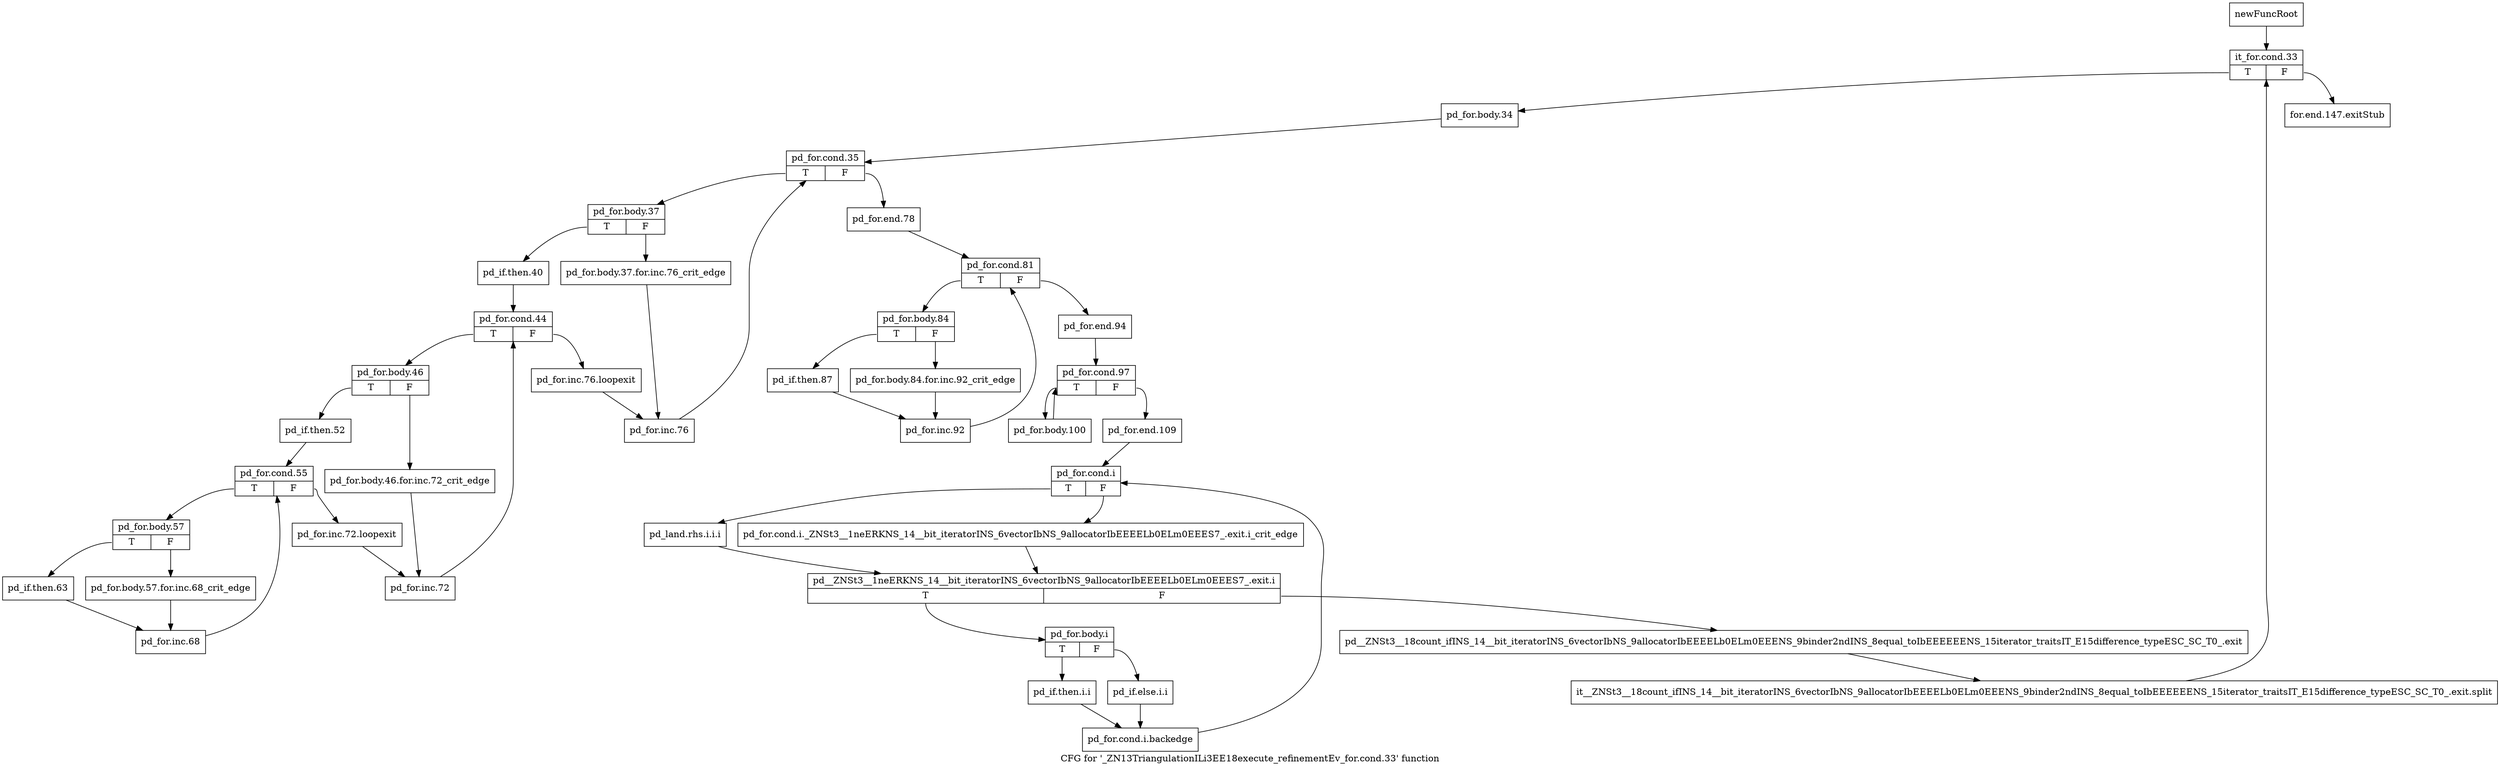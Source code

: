 digraph "CFG for '_ZN13TriangulationILi3EE18execute_refinementEv_for.cond.33' function" {
	label="CFG for '_ZN13TriangulationILi3EE18execute_refinementEv_for.cond.33' function";

	Node0x9858010 [shape=record,label="{newFuncRoot}"];
	Node0x9858010 -> Node0x98580b0;
	Node0x9858060 [shape=record,label="{for.end.147.exitStub}"];
	Node0x98580b0 [shape=record,label="{it_for.cond.33|{<s0>T|<s1>F}}"];
	Node0x98580b0:s0 -> Node0x9858100;
	Node0x98580b0:s1 -> Node0x9858060;
	Node0x9858100 [shape=record,label="{pd_for.body.34}"];
	Node0x9858100 -> Node0x9858150;
	Node0x9858150 [shape=record,label="{pd_for.cond.35|{<s0>T|<s1>F}}"];
	Node0x9858150:s0 -> Node0x9859280;
	Node0x9858150:s1 -> Node0x98581a0;
	Node0x98581a0 [shape=record,label="{pd_for.end.78}"];
	Node0x98581a0 -> Node0x98581f0;
	Node0x98581f0 [shape=record,label="{pd_for.cond.81|{<s0>T|<s1>F}}"];
	Node0x98581f0:s0 -> Node0x9859140;
	Node0x98581f0:s1 -> Node0x9858240;
	Node0x9858240 [shape=record,label="{pd_for.end.94}"];
	Node0x9858240 -> Node0x9858290;
	Node0x9858290 [shape=record,label="{pd_for.cond.97|{<s0>T|<s1>F}}"];
	Node0x9858290:s0 -> Node0x98590f0;
	Node0x9858290:s1 -> Node0x98582e0;
	Node0x98582e0 [shape=record,label="{pd_for.end.109}"];
	Node0x98582e0 -> Node0x9858330;
	Node0x9858330 [shape=record,label="{pd_for.cond.i|{<s0>T|<s1>F}}"];
	Node0x9858330:s0 -> Node0x98583d0;
	Node0x9858330:s1 -> Node0x9858380;
	Node0x9858380 [shape=record,label="{pd_for.cond.i._ZNSt3__1neERKNS_14__bit_iteratorINS_6vectorIbNS_9allocatorIbEEEELb0ELm0EEES7_.exit.i_crit_edge}"];
	Node0x9858380 -> Node0x9858420;
	Node0x98583d0 [shape=record,label="{pd_land.rhs.i.i.i}"];
	Node0x98583d0 -> Node0x9858420;
	Node0x9858420 [shape=record,label="{pd__ZNSt3__1neERKNS_14__bit_iteratorINS_6vectorIbNS_9allocatorIbEEEELb0ELm0EEES7_.exit.i|{<s0>T|<s1>F}}"];
	Node0x9858420:s0 -> Node0x98584c0;
	Node0x9858420:s1 -> Node0x9858470;
	Node0x9858470 [shape=record,label="{pd__ZNSt3__18count_ifINS_14__bit_iteratorINS_6vectorIbNS_9allocatorIbEEEELb0ELm0EEENS_9binder2ndINS_8equal_toIbEEEEEENS_15iterator_traitsIT_E15difference_typeESC_SC_T0_.exit}"];
	Node0x9858470 -> Node0xbbf5cb0;
	Node0xbbf5cb0 [shape=record,label="{it__ZNSt3__18count_ifINS_14__bit_iteratorINS_6vectorIbNS_9allocatorIbEEEELb0ELm0EEENS_9binder2ndINS_8equal_toIbEEEEEENS_15iterator_traitsIT_E15difference_typeESC_SC_T0_.exit.split}"];
	Node0xbbf5cb0 -> Node0x98580b0;
	Node0x98584c0 [shape=record,label="{pd_for.body.i|{<s0>T|<s1>F}}"];
	Node0x98584c0:s0 -> Node0x9858560;
	Node0x98584c0:s1 -> Node0x9858510;
	Node0x9858510 [shape=record,label="{pd_if.else.i.i}"];
	Node0x9858510 -> Node0x98590a0;
	Node0x9858560 [shape=record,label="{pd_if.then.i.i}"];
	Node0x9858560 -> Node0x98590a0;
	Node0x98590a0 [shape=record,label="{pd_for.cond.i.backedge}"];
	Node0x98590a0 -> Node0x9858330;
	Node0x98590f0 [shape=record,label="{pd_for.body.100}"];
	Node0x98590f0 -> Node0x9858290;
	Node0x9859140 [shape=record,label="{pd_for.body.84|{<s0>T|<s1>F}}"];
	Node0x9859140:s0 -> Node0x98591e0;
	Node0x9859140:s1 -> Node0x9859190;
	Node0x9859190 [shape=record,label="{pd_for.body.84.for.inc.92_crit_edge}"];
	Node0x9859190 -> Node0x9859230;
	Node0x98591e0 [shape=record,label="{pd_if.then.87}"];
	Node0x98591e0 -> Node0x9859230;
	Node0x9859230 [shape=record,label="{pd_for.inc.92}"];
	Node0x9859230 -> Node0x98581f0;
	Node0x9859280 [shape=record,label="{pd_for.body.37|{<s0>T|<s1>F}}"];
	Node0x9859280:s0 -> Node0x9859320;
	Node0x9859280:s1 -> Node0x98592d0;
	Node0x98592d0 [shape=record,label="{pd_for.body.37.for.inc.76_crit_edge}"];
	Node0x98592d0 -> Node0x9859410;
	Node0x9859320 [shape=record,label="{pd_if.then.40}"];
	Node0x9859320 -> Node0x9859370;
	Node0x9859370 [shape=record,label="{pd_for.cond.44|{<s0>T|<s1>F}}"];
	Node0x9859370:s0 -> Node0x9859460;
	Node0x9859370:s1 -> Node0x98593c0;
	Node0x98593c0 [shape=record,label="{pd_for.inc.76.loopexit}"];
	Node0x98593c0 -> Node0x9859410;
	Node0x9859410 [shape=record,label="{pd_for.inc.76}"];
	Node0x9859410 -> Node0x9858150;
	Node0x9859460 [shape=record,label="{pd_for.body.46|{<s0>T|<s1>F}}"];
	Node0x9859460:s0 -> Node0x9859500;
	Node0x9859460:s1 -> Node0x98594b0;
	Node0x98594b0 [shape=record,label="{pd_for.body.46.for.inc.72_crit_edge}"];
	Node0x98594b0 -> Node0x98595f0;
	Node0x9859500 [shape=record,label="{pd_if.then.52}"];
	Node0x9859500 -> Node0x9859550;
	Node0x9859550 [shape=record,label="{pd_for.cond.55|{<s0>T|<s1>F}}"];
	Node0x9859550:s0 -> Node0x9859640;
	Node0x9859550:s1 -> Node0x98595a0;
	Node0x98595a0 [shape=record,label="{pd_for.inc.72.loopexit}"];
	Node0x98595a0 -> Node0x98595f0;
	Node0x98595f0 [shape=record,label="{pd_for.inc.72}"];
	Node0x98595f0 -> Node0x9859370;
	Node0x9859640 [shape=record,label="{pd_for.body.57|{<s0>T|<s1>F}}"];
	Node0x9859640:s0 -> Node0x98596e0;
	Node0x9859640:s1 -> Node0x9859690;
	Node0x9859690 [shape=record,label="{pd_for.body.57.for.inc.68_crit_edge}"];
	Node0x9859690 -> Node0x9859730;
	Node0x98596e0 [shape=record,label="{pd_if.then.63}"];
	Node0x98596e0 -> Node0x9859730;
	Node0x9859730 [shape=record,label="{pd_for.inc.68}"];
	Node0x9859730 -> Node0x9859550;
}
